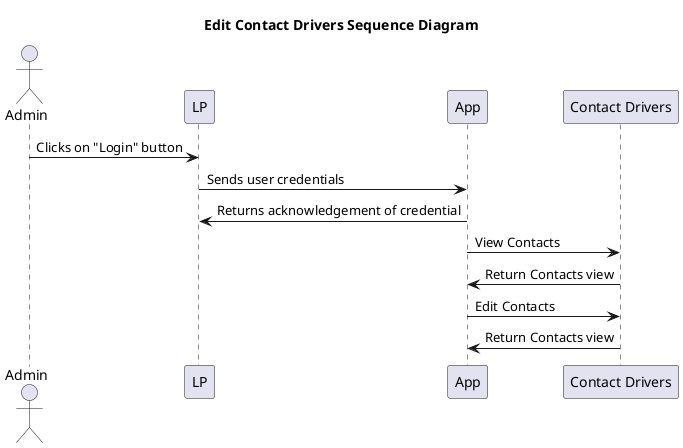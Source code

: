 @startuml Contact

title Edit Contact Drivers Sequence Diagram 
actor Admin
Admin -> LP: Clicks on "Login" button
LP -> App: Sends user credentials
App -> LP: Returns acknowledgement of credential
participant "Contact Drivers" as CD

App -> CD: View Contacts
CD -> App: Return Contacts view

App -> CD: Edit Contacts
CD -> App: Return Contacts view

@enduml